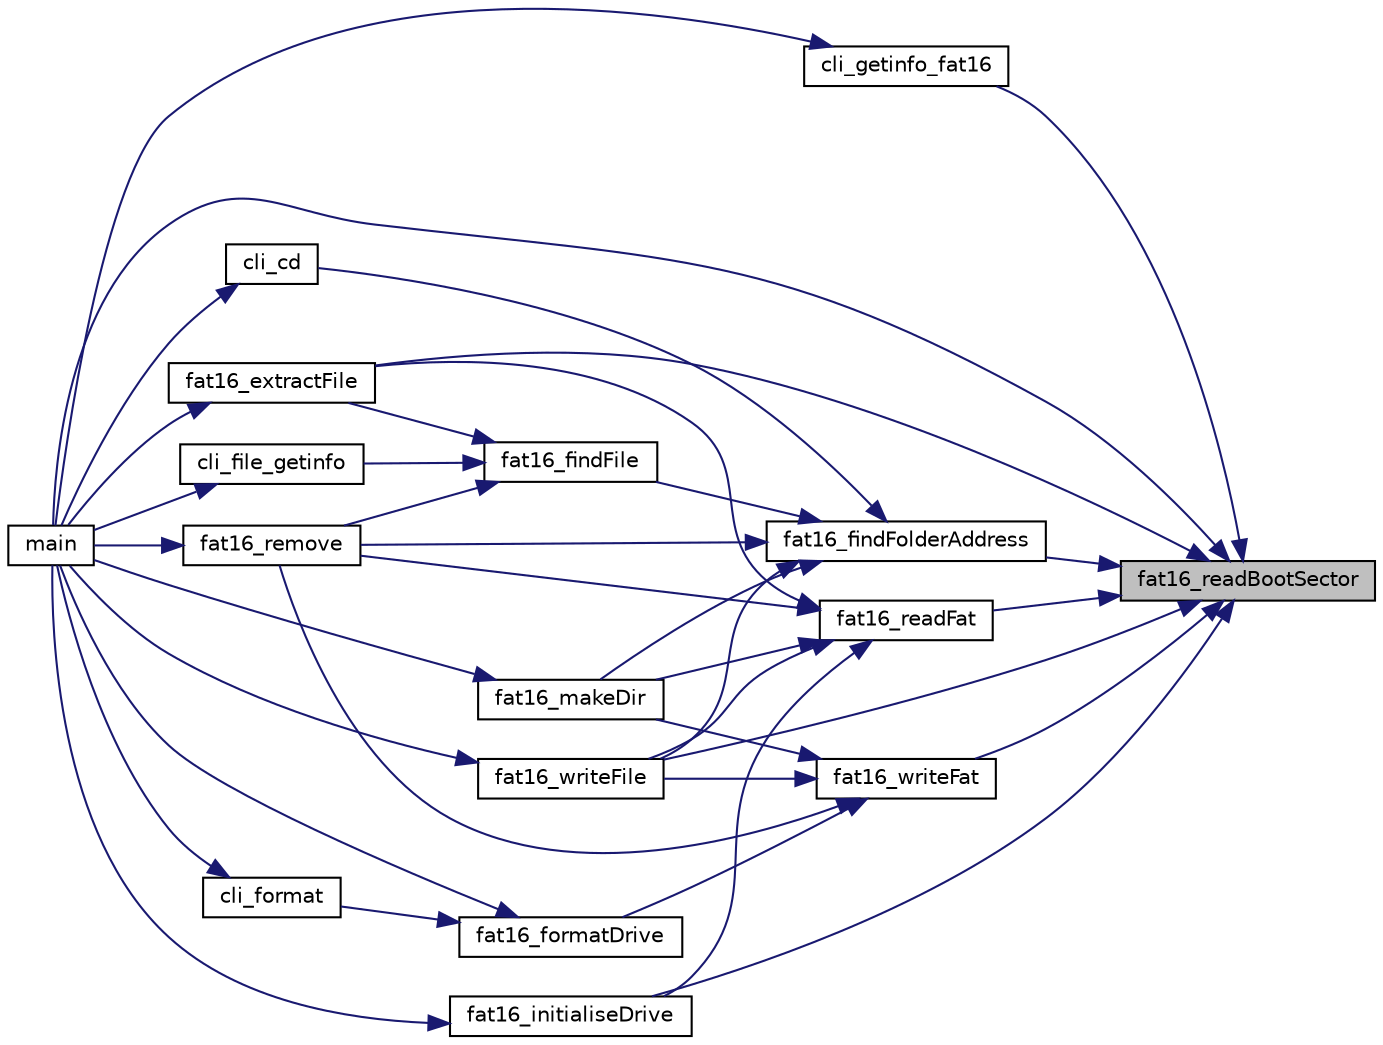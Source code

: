 digraph "fat16_readBootSector"
{
 // LATEX_PDF_SIZE
  edge [fontname="Helvetica",fontsize="10",labelfontname="Helvetica",labelfontsize="10"];
  node [fontname="Helvetica",fontsize="10",shape=record];
  rankdir="RL";
  Node1 [label="fat16_readBootSector",height=0.2,width=0.4,color="black", fillcolor="grey75", style="filled", fontcolor="black",tooltip="Reads boot sector from drive. Part of checking process."];
  Node1 -> Node2 [dir="back",color="midnightblue",fontsize="10",style="solid",fontname="Helvetica"];
  Node2 [label="cli_getinfo_fat16",height=0.2,width=0.4,color="black", fillcolor="white", style="filled",URL="$vdisk__cli_8c.html#a66da281b8144a562929968a869e1e3cf",tooltip=" "];
  Node2 -> Node3 [dir="back",color="midnightblue",fontsize="10",style="solid",fontname="Helvetica"];
  Node3 [label="main",height=0.2,width=0.4,color="black", fillcolor="white", style="filled",URL="$vdisk__cli_8c.html#a0ddf1224851353fc92bfbff6f499fa97",tooltip=" "];
  Node1 -> Node4 [dir="back",color="midnightblue",fontsize="10",style="solid",fontname="Helvetica"];
  Node4 [label="fat16_extractFile",height=0.2,width=0.4,color="black", fillcolor="white", style="filled",URL="$v_d_i_s_k__fat16_8h.html#aea83a04104851b3706c3fb7b7ba0a3f5",tooltip="Extracts file from vDrive and writes it to physical disk."];
  Node4 -> Node3 [dir="back",color="midnightblue",fontsize="10",style="solid",fontname="Helvetica"];
  Node1 -> Node5 [dir="back",color="midnightblue",fontsize="10",style="solid",fontname="Helvetica"];
  Node5 [label="fat16_findFolderAddress",height=0.2,width=0.4,color="black", fillcolor="white", style="filled",URL="$v_d_i_s_k__fat16_8h.html#a7f166ee0ec18f8372db5c42de1174220",tooltip="Finds and returns starting address of folder."];
  Node5 -> Node6 [dir="back",color="midnightblue",fontsize="10",style="solid",fontname="Helvetica"];
  Node6 [label="cli_cd",height=0.2,width=0.4,color="black", fillcolor="white", style="filled",URL="$vdisk__cli_8c.html#a546907d211a4b7b3872618db0706c601",tooltip=" "];
  Node6 -> Node3 [dir="back",color="midnightblue",fontsize="10",style="solid",fontname="Helvetica"];
  Node5 -> Node7 [dir="back",color="midnightblue",fontsize="10",style="solid",fontname="Helvetica"];
  Node7 [label="fat16_findFile",height=0.2,width=0.4,color="black", fillcolor="white", style="filled",URL="$v_d_i_s_k__fat16_8h.html#ad4bb9837a1befc55c22bdc61034dbccb",tooltip="Finds and returns the folder entry for a file or NULL if cant be found."];
  Node7 -> Node8 [dir="back",color="midnightblue",fontsize="10",style="solid",fontname="Helvetica"];
  Node8 [label="cli_file_getinfo",height=0.2,width=0.4,color="black", fillcolor="white", style="filled",URL="$vdisk__cli_8c.html#ae7f475bfde59fe11d151d1c7f8632bf4",tooltip=" "];
  Node8 -> Node3 [dir="back",color="midnightblue",fontsize="10",style="solid",fontname="Helvetica"];
  Node7 -> Node4 [dir="back",color="midnightblue",fontsize="10",style="solid",fontname="Helvetica"];
  Node7 -> Node9 [dir="back",color="midnightblue",fontsize="10",style="solid",fontname="Helvetica"];
  Node9 [label="fat16_remove",height=0.2,width=0.4,color="black", fillcolor="white", style="filled",URL="$v_d_i_s_k__fat16_8h.html#af0de518aaf935dfdd437d769d6f6305f",tooltip="Removes file from vDrive (only overwrites FAT)."];
  Node9 -> Node3 [dir="back",color="midnightblue",fontsize="10",style="solid",fontname="Helvetica"];
  Node5 -> Node10 [dir="back",color="midnightblue",fontsize="10",style="solid",fontname="Helvetica"];
  Node10 [label="fat16_makeDir",height=0.2,width=0.4,color="black", fillcolor="white", style="filled",URL="$v_d_i_s_k__fat16_8h.html#a80c35f5f28495ca57cd97e9607b49679",tooltip="Creates new directory at given path."];
  Node10 -> Node3 [dir="back",color="midnightblue",fontsize="10",style="solid",fontname="Helvetica"];
  Node5 -> Node9 [dir="back",color="midnightblue",fontsize="10",style="solid",fontname="Helvetica"];
  Node5 -> Node11 [dir="back",color="midnightblue",fontsize="10",style="solid",fontname="Helvetica"];
  Node11 [label="fat16_writeFile",height=0.2,width=0.4,color="black", fillcolor="white", style="filled",URL="$v_d_i_s_k__fat16_8h.html#a9f9f24aa8a2da31af88f7590d9c95bd9",tooltip="Copies file from physical disk to vDrive."];
  Node11 -> Node3 [dir="back",color="midnightblue",fontsize="10",style="solid",fontname="Helvetica"];
  Node1 -> Node12 [dir="back",color="midnightblue",fontsize="10",style="solid",fontname="Helvetica"];
  Node12 [label="fat16_initialiseDrive",height=0.2,width=0.4,color="black", fillcolor="white", style="filled",URL="$v_d_i_s_k__fat16_8h.html#a3c78de06897bfc7c01590ecec1d53a4f",tooltip="Initialises drive with FAT16 filesystem on it (Loads FAT into RAM)."];
  Node12 -> Node3 [dir="back",color="midnightblue",fontsize="10",style="solid",fontname="Helvetica"];
  Node1 -> Node13 [dir="back",color="midnightblue",fontsize="10",style="solid",fontname="Helvetica"];
  Node13 [label="fat16_readFat",height=0.2,width=0.4,color="black", fillcolor="white", style="filled",URL="$v_d_i_s_k__fat16_8h.html#ad72671e86d9c952512a181ce1337273a",tooltip="Reads and compares FATs from drive."];
  Node13 -> Node4 [dir="back",color="midnightblue",fontsize="10",style="solid",fontname="Helvetica"];
  Node13 -> Node12 [dir="back",color="midnightblue",fontsize="10",style="solid",fontname="Helvetica"];
  Node13 -> Node10 [dir="back",color="midnightblue",fontsize="10",style="solid",fontname="Helvetica"];
  Node13 -> Node9 [dir="back",color="midnightblue",fontsize="10",style="solid",fontname="Helvetica"];
  Node13 -> Node11 [dir="back",color="midnightblue",fontsize="10",style="solid",fontname="Helvetica"];
  Node1 -> Node14 [dir="back",color="midnightblue",fontsize="10",style="solid",fontname="Helvetica"];
  Node14 [label="fat16_writeFat",height=0.2,width=0.4,color="black", fillcolor="white", style="filled",URL="$v_d_i_s_k__fat16_8h.html#a8d213e086044209893f381808fd760d9",tooltip="Writes FAT to drive."];
  Node14 -> Node15 [dir="back",color="midnightblue",fontsize="10",style="solid",fontname="Helvetica"];
  Node15 [label="fat16_formatDrive",height=0.2,width=0.4,color="black", fillcolor="white", style="filled",URL="$v_d_i_s_k__fat16_8h.html#a78f036e379c1db130ecaeeea3a54b80f",tooltip="Formats given drive to FAT16."];
  Node15 -> Node16 [dir="back",color="midnightblue",fontsize="10",style="solid",fontname="Helvetica"];
  Node16 [label="cli_format",height=0.2,width=0.4,color="black", fillcolor="white", style="filled",URL="$vdisk__cli_8c.html#a10448a157bb138cd677e8fcad4275d02",tooltip=" "];
  Node16 -> Node3 [dir="back",color="midnightblue",fontsize="10",style="solid",fontname="Helvetica"];
  Node15 -> Node3 [dir="back",color="midnightblue",fontsize="10",style="solid",fontname="Helvetica"];
  Node14 -> Node10 [dir="back",color="midnightblue",fontsize="10",style="solid",fontname="Helvetica"];
  Node14 -> Node9 [dir="back",color="midnightblue",fontsize="10",style="solid",fontname="Helvetica"];
  Node14 -> Node11 [dir="back",color="midnightblue",fontsize="10",style="solid",fontname="Helvetica"];
  Node1 -> Node11 [dir="back",color="midnightblue",fontsize="10",style="solid",fontname="Helvetica"];
  Node1 -> Node3 [dir="back",color="midnightblue",fontsize="10",style="solid",fontname="Helvetica"];
}
